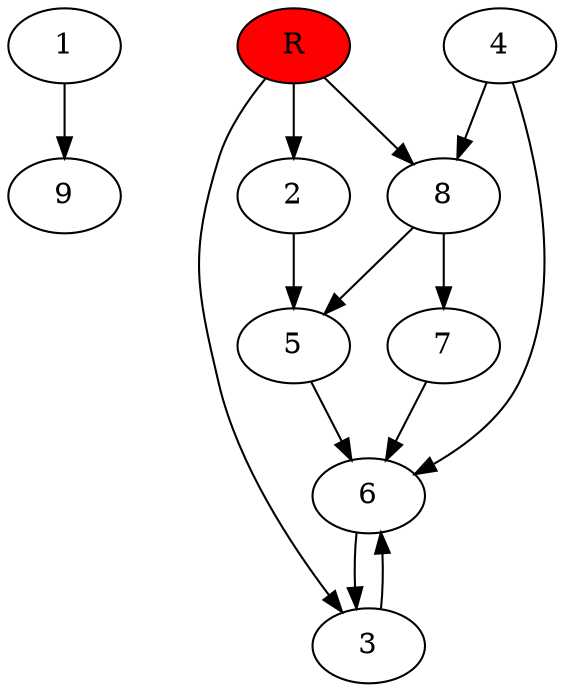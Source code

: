 digraph prb17911 {
	1
	2
	3
	4
	5
	6
	7
	8
	R [fillcolor="#ff0000" style=filled]
	1 -> 9
	2 -> 5
	3 -> 6
	4 -> 6
	4 -> 8
	5 -> 6
	6 -> 3
	7 -> 6
	8 -> 5
	8 -> 7
	R -> 2
	R -> 3
	R -> 8
}
